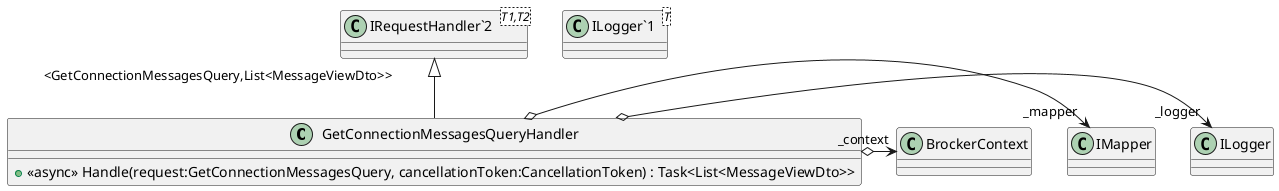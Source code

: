 @startuml
class GetConnectionMessagesQueryHandler {
    + <<async>> Handle(request:GetConnectionMessagesQuery, cancellationToken:CancellationToken) : Task<List<MessageViewDto>>
}
class "ILogger`1"<T> {
}
class "IRequestHandler`2"<T1,T2> {
}
"IRequestHandler`2" "<GetConnectionMessagesQuery,List<MessageViewDto>>" <|-- GetConnectionMessagesQueryHandler
GetConnectionMessagesQueryHandler o-> "_logger" ILogger
GetConnectionMessagesQueryHandler o-> "_mapper" IMapper
GetConnectionMessagesQueryHandler o-> "_context" BrockerContext
@enduml
